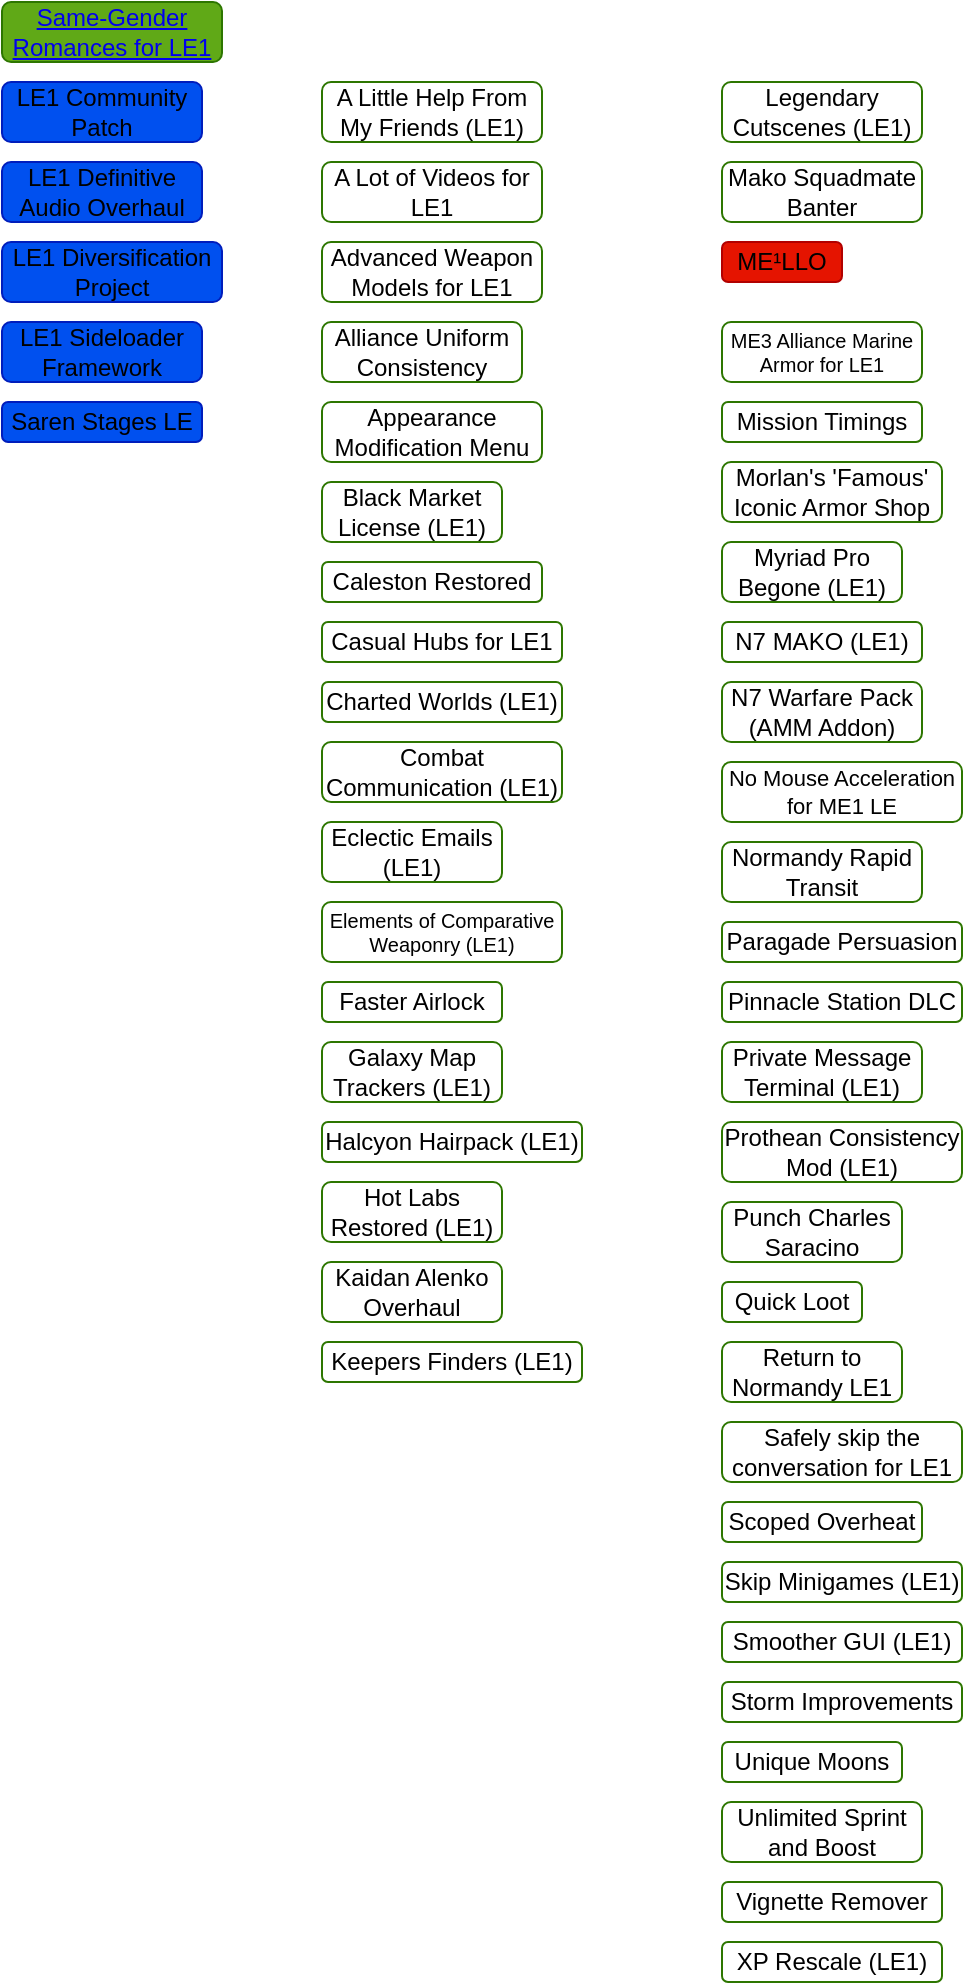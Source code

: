<mxfile version="26.1.0">
  <diagram name="Страница — 1" id="1QfvMjIt6kSm-26QrTTU">
    <mxGraphModel dx="879" dy="1161" grid="1" gridSize="10" guides="1" tooltips="1" connect="1" arrows="1" fold="1" page="1" pageScale="1" pageWidth="1654" pageHeight="1169" math="0" shadow="0">
      <root>
        <mxCell id="0" />
        <mxCell id="1" parent="0" />
        <mxCell id="XhbC9aTRr4sNY5ImtjRr-1" value="&lt;div&gt;&lt;a href=&quot;https://www.nexusmods.com/masseffectlegendaryedition/mods/564&quot;&gt;Same-Gender Romances for LE1&lt;/a&gt;&lt;/div&gt;" style="rounded=1;whiteSpace=wrap;html=1;fillColor=#60a917;fontColor=default;strokeColor=#2D7600;" vertex="1" parent="1">
          <mxGeometry x="160" y="40" width="110" height="30" as="geometry" />
        </mxCell>
        <mxCell id="XhbC9aTRr4sNY5ImtjRr-2" value="&lt;div&gt;LE1 Sideloader Framework&lt;/div&gt;" style="rounded=1;whiteSpace=wrap;html=1;fillColor=light-dark(#0050EF,#0050EF);fontColor=default;strokeColor=#001DBC;" vertex="1" parent="1">
          <mxGeometry x="160" y="200" width="100" height="30" as="geometry" />
        </mxCell>
        <mxCell id="XhbC9aTRr4sNY5ImtjRr-3" value="&lt;div&gt;LE1 Community Patch&lt;/div&gt;" style="rounded=1;whiteSpace=wrap;html=1;fillColor=light-dark(#0050EF,#0050EF);fontColor=default;strokeColor=#001DBC;" vertex="1" parent="1">
          <mxGeometry x="160" y="80" width="100" height="30" as="geometry" />
        </mxCell>
        <mxCell id="XhbC9aTRr4sNY5ImtjRr-4" value="&lt;div&gt;LE1 Diversification Project&lt;/div&gt;" style="rounded=1;whiteSpace=wrap;html=1;fillColor=light-dark(#0050EF,#0050EF);fontColor=default;strokeColor=#001DBC;" vertex="1" parent="1">
          <mxGeometry x="160" y="160" width="110" height="30" as="geometry" />
        </mxCell>
        <mxCell id="XhbC9aTRr4sNY5ImtjRr-5" value="LE1 Definitive Audio Overhaul" style="rounded=1;whiteSpace=wrap;html=1;fillColor=light-dark(#0050EF,#0050EF);fontColor=default;strokeColor=#001DBC;" vertex="1" parent="1">
          <mxGeometry x="160" y="120" width="100" height="30" as="geometry" />
        </mxCell>
        <mxCell id="XhbC9aTRr4sNY5ImtjRr-6" value="A Lot of Videos for LE1" style="rounded=1;whiteSpace=wrap;html=1;fillColor=none;fontColor=default;strokeColor=#2D7600;" vertex="1" parent="1">
          <mxGeometry x="320" y="120" width="110" height="30" as="geometry" />
        </mxCell>
        <mxCell id="XhbC9aTRr4sNY5ImtjRr-7" value="A Little Help From My Friends (LE1)" style="rounded=1;whiteSpace=wrap;html=1;fillColor=none;fontColor=default;strokeColor=#2D7600;" vertex="1" parent="1">
          <mxGeometry x="320" y="80" width="110" height="30" as="geometry" />
        </mxCell>
        <mxCell id="XhbC9aTRr4sNY5ImtjRr-8" value="Advanced Weapon Models for LE1" style="rounded=1;whiteSpace=wrap;html=1;fillColor=none;fontColor=default;strokeColor=#2D7600;" vertex="1" parent="1">
          <mxGeometry x="320" y="160" width="110" height="30" as="geometry" />
        </mxCell>
        <mxCell id="XhbC9aTRr4sNY5ImtjRr-9" value="Alliance Uniform Consistency" style="rounded=1;whiteSpace=wrap;html=1;fillColor=none;fontColor=default;strokeColor=#2D7600;" vertex="1" parent="1">
          <mxGeometry x="320" y="200" width="100" height="30" as="geometry" />
        </mxCell>
        <mxCell id="XhbC9aTRr4sNY5ImtjRr-10" value="Appearance Modification Menu" style="rounded=1;whiteSpace=wrap;html=1;fillColor=none;fontColor=default;strokeColor=#2D7600;" vertex="1" parent="1">
          <mxGeometry x="320" y="240" width="110" height="30" as="geometry" />
        </mxCell>
        <mxCell id="XhbC9aTRr4sNY5ImtjRr-11" value="Black Market License (LE1)" style="rounded=1;whiteSpace=wrap;html=1;fillColor=none;fontColor=default;strokeColor=#2D7600;" vertex="1" parent="1">
          <mxGeometry x="320" y="280" width="90" height="30" as="geometry" />
        </mxCell>
        <mxCell id="XhbC9aTRr4sNY5ImtjRr-12" value="Caleston Restored" style="rounded=1;whiteSpace=wrap;html=1;fillColor=none;fontColor=default;strokeColor=#2D7600;" vertex="1" parent="1">
          <mxGeometry x="320" y="320" width="110" height="20" as="geometry" />
        </mxCell>
        <mxCell id="XhbC9aTRr4sNY5ImtjRr-13" value="Casual Hubs for LE1" style="rounded=1;whiteSpace=wrap;html=1;fillColor=none;fontColor=default;strokeColor=#2D7600;" vertex="1" parent="1">
          <mxGeometry x="320" y="350" width="120" height="20" as="geometry" />
        </mxCell>
        <mxCell id="XhbC9aTRr4sNY5ImtjRr-14" value="Charted Worlds (LE1)" style="rounded=1;whiteSpace=wrap;html=1;fillColor=none;fontColor=default;strokeColor=#2D7600;" vertex="1" parent="1">
          <mxGeometry x="320" y="380" width="120" height="20" as="geometry" />
        </mxCell>
        <mxCell id="XhbC9aTRr4sNY5ImtjRr-15" value="Combat Communication (LE1)" style="rounded=1;whiteSpace=wrap;html=1;fillColor=none;fontColor=default;strokeColor=#2D7600;" vertex="1" parent="1">
          <mxGeometry x="320" y="410" width="120" height="30" as="geometry" />
        </mxCell>
        <mxCell id="XhbC9aTRr4sNY5ImtjRr-16" value="Eclectic Emails (LE1)" style="rounded=1;whiteSpace=wrap;html=1;fillColor=none;fontColor=default;strokeColor=#2D7600;" vertex="1" parent="1">
          <mxGeometry x="320" y="450" width="90" height="30" as="geometry" />
        </mxCell>
        <mxCell id="XhbC9aTRr4sNY5ImtjRr-17" value="Halcyon Hairpack (LE1)" style="rounded=1;whiteSpace=wrap;html=1;fillColor=none;fontColor=default;strokeColor=#2D7600;" vertex="1" parent="1">
          <mxGeometry x="320" y="600" width="130" height="20" as="geometry" />
        </mxCell>
        <mxCell id="XhbC9aTRr4sNY5ImtjRr-18" value="Elements of Comparative Weaponry (LE1)" style="rounded=1;whiteSpace=wrap;html=1;fillColor=none;fontColor=default;strokeColor=#2D7600;fontSize=10;" vertex="1" parent="1">
          <mxGeometry x="320" y="490" width="120" height="30" as="geometry" />
        </mxCell>
        <mxCell id="XhbC9aTRr4sNY5ImtjRr-19" value="Galaxy Map Trackers (LE1)" style="rounded=1;whiteSpace=wrap;html=1;fillColor=none;fontColor=default;strokeColor=#2D7600;" vertex="1" parent="1">
          <mxGeometry x="320" y="560" width="90" height="30" as="geometry" />
        </mxCell>
        <mxCell id="XhbC9aTRr4sNY5ImtjRr-20" value="Faster Airlock" style="rounded=1;whiteSpace=wrap;html=1;fillColor=none;fontColor=default;strokeColor=#2D7600;" vertex="1" parent="1">
          <mxGeometry x="320" y="530" width="90" height="20" as="geometry" />
        </mxCell>
        <mxCell id="XhbC9aTRr4sNY5ImtjRr-21" value="&lt;div&gt;Legendary Cutscenes (LE1)&lt;/div&gt;" style="rounded=1;whiteSpace=wrap;html=1;fillColor=none;fontColor=default;strokeColor=#2D7600;" vertex="1" parent="1">
          <mxGeometry x="520" y="80" width="100" height="30" as="geometry" />
        </mxCell>
        <mxCell id="XhbC9aTRr4sNY5ImtjRr-22" value="Hot Labs Restored (LE1)" style="rounded=1;whiteSpace=wrap;html=1;fillColor=none;fontColor=default;strokeColor=#2D7600;" vertex="1" parent="1">
          <mxGeometry x="320" y="630" width="90" height="30" as="geometry" />
        </mxCell>
        <mxCell id="XhbC9aTRr4sNY5ImtjRr-23" value="Keepers Finders (LE1)" style="rounded=1;whiteSpace=wrap;html=1;fillColor=none;fontColor=default;strokeColor=#2D7600;" vertex="1" parent="1">
          <mxGeometry x="320" y="710" width="130" height="20" as="geometry" />
        </mxCell>
        <mxCell id="XhbC9aTRr4sNY5ImtjRr-24" value="Kaidan Alenko Overhaul" style="rounded=1;whiteSpace=wrap;html=1;fillColor=none;fontColor=default;strokeColor=#2D7600;" vertex="1" parent="1">
          <mxGeometry x="320" y="670" width="90" height="30" as="geometry" />
        </mxCell>
        <mxCell id="XhbC9aTRr4sNY5ImtjRr-25" value="Mission Timings" style="rounded=1;whiteSpace=wrap;html=1;fillColor=none;fontColor=default;strokeColor=#2D7600;" vertex="1" parent="1">
          <mxGeometry x="520" y="240" width="100" height="20" as="geometry" />
        </mxCell>
        <mxCell id="XhbC9aTRr4sNY5ImtjRr-26" value="Mako Squadmate Banter" style="rounded=1;whiteSpace=wrap;html=1;fillColor=none;fontColor=default;strokeColor=#2D7600;" vertex="1" parent="1">
          <mxGeometry x="520" y="120" width="100" height="30" as="geometry" />
        </mxCell>
        <mxCell id="XhbC9aTRr4sNY5ImtjRr-27" value="ME3 Alliance Marine Armor for LE1" style="rounded=1;whiteSpace=wrap;html=1;fillColor=none;fontColor=default;strokeColor=#2D7600;fontSize=10;" vertex="1" parent="1">
          <mxGeometry x="520" y="200" width="100" height="30" as="geometry" />
        </mxCell>
        <mxCell id="XhbC9aTRr4sNY5ImtjRr-28" value="ME¹LLO" style="rounded=1;whiteSpace=wrap;html=1;fillColor=light-dark(#E51400,#E51400);fontColor=default;strokeColor=#B20000;fillStyle=auto;" vertex="1" parent="1">
          <mxGeometry x="520" y="160" width="60" height="20" as="geometry" />
        </mxCell>
        <mxCell id="XhbC9aTRr4sNY5ImtjRr-29" value="N7 Warfare Pack (AMM Addon)" style="rounded=1;whiteSpace=wrap;html=1;fillColor=none;fontColor=default;strokeColor=#2D7600;" vertex="1" parent="1">
          <mxGeometry x="520" y="380" width="100" height="30" as="geometry" />
        </mxCell>
        <mxCell id="XhbC9aTRr4sNY5ImtjRr-30" value="Morlan&#39;s &#39;Famous&#39; Iconic Armor Shop" style="rounded=1;whiteSpace=wrap;html=1;fillColor=none;fontColor=default;strokeColor=#2D7600;" vertex="1" parent="1">
          <mxGeometry x="520" y="270" width="110" height="30" as="geometry" />
        </mxCell>
        <mxCell id="XhbC9aTRr4sNY5ImtjRr-31" value="N7 MAKO (LE1)" style="rounded=1;whiteSpace=wrap;html=1;fillColor=none;fontColor=default;strokeColor=#2D7600;" vertex="1" parent="1">
          <mxGeometry x="520" y="350" width="100" height="20" as="geometry" />
        </mxCell>
        <mxCell id="XhbC9aTRr4sNY5ImtjRr-32" value="Myriad Pro Begone (LE1)" style="rounded=1;whiteSpace=wrap;html=1;fillColor=none;fontColor=default;strokeColor=#2D7600;" vertex="1" parent="1">
          <mxGeometry x="520" y="310" width="90" height="30" as="geometry" />
        </mxCell>
        <mxCell id="XhbC9aTRr4sNY5ImtjRr-33" value="Normandy Rapid Transit" style="rounded=1;whiteSpace=wrap;html=1;fillColor=none;fontColor=default;strokeColor=#2D7600;" vertex="1" parent="1">
          <mxGeometry x="520" y="460" width="100" height="30" as="geometry" />
        </mxCell>
        <mxCell id="XhbC9aTRr4sNY5ImtjRr-34" value="No Mouse Acceleration for ME1 LE" style="rounded=1;whiteSpace=wrap;html=1;fillColor=none;fontColor=default;strokeColor=#2D7600;fontSize=11;" vertex="1" parent="1">
          <mxGeometry x="520" y="420" width="120" height="30" as="geometry" />
        </mxCell>
        <mxCell id="XhbC9aTRr4sNY5ImtjRr-35" value="Prothean Consistency Mod (LE1)" style="rounded=1;whiteSpace=wrap;html=1;fillColor=none;fontColor=default;strokeColor=#2D7600;" vertex="1" parent="1">
          <mxGeometry x="520" y="600" width="120" height="30" as="geometry" />
        </mxCell>
        <mxCell id="XhbC9aTRr4sNY5ImtjRr-36" value="Paragade Persuasion" style="rounded=1;whiteSpace=wrap;html=1;fillColor=none;fontColor=default;strokeColor=#2D7600;" vertex="1" parent="1">
          <mxGeometry x="520" y="500" width="120" height="20" as="geometry" />
        </mxCell>
        <mxCell id="XhbC9aTRr4sNY5ImtjRr-37" value="Private Message Terminal (LE1)" style="rounded=1;whiteSpace=wrap;html=1;fillColor=none;fontColor=default;strokeColor=#2D7600;" vertex="1" parent="1">
          <mxGeometry x="520" y="560" width="100" height="30" as="geometry" />
        </mxCell>
        <mxCell id="XhbC9aTRr4sNY5ImtjRr-38" value="Pinnacle Station DLC" style="rounded=1;whiteSpace=wrap;html=1;fillColor=none;fontColor=default;strokeColor=#2D7600;" vertex="1" parent="1">
          <mxGeometry x="520" y="530" width="120" height="20" as="geometry" />
        </mxCell>
        <mxCell id="XhbC9aTRr4sNY5ImtjRr-39" value="Quick Loot" style="rounded=1;whiteSpace=wrap;html=1;fillColor=none;fontColor=default;strokeColor=#2D7600;" vertex="1" parent="1">
          <mxGeometry x="520" y="680" width="70" height="20" as="geometry" />
        </mxCell>
        <mxCell id="XhbC9aTRr4sNY5ImtjRr-40" value="Punch Charles Saracino" style="rounded=1;whiteSpace=wrap;html=1;fillColor=none;fontColor=default;strokeColor=#2D7600;" vertex="1" parent="1">
          <mxGeometry x="520" y="640" width="90" height="30" as="geometry" />
        </mxCell>
        <mxCell id="XhbC9aTRr4sNY5ImtjRr-41" value="Scoped Overheat" style="rounded=1;whiteSpace=wrap;html=1;fillColor=none;fontColor=default;strokeColor=#2D7600;" vertex="1" parent="1">
          <mxGeometry x="520" y="790" width="100" height="20" as="geometry" />
        </mxCell>
        <mxCell id="XhbC9aTRr4sNY5ImtjRr-42" value="Return to Normandy LE1" style="rounded=1;whiteSpace=wrap;html=1;fillColor=none;fontColor=default;strokeColor=#2D7600;" vertex="1" parent="1">
          <mxGeometry x="520" y="710" width="90" height="30" as="geometry" />
        </mxCell>
        <mxCell id="XhbC9aTRr4sNY5ImtjRr-43" value="Saren Stages LE" style="rounded=1;whiteSpace=wrap;html=1;fillColor=light-dark(#0050EF,#0050EF);fontColor=default;strokeColor=#001DBC;" vertex="1" parent="1">
          <mxGeometry x="160" y="240" width="100" height="20" as="geometry" />
        </mxCell>
        <mxCell id="XhbC9aTRr4sNY5ImtjRr-44" value="Safely skip the conversation for LE1" style="rounded=1;whiteSpace=wrap;html=1;fillColor=none;fontColor=default;strokeColor=#2D7600;" vertex="1" parent="1">
          <mxGeometry x="520" y="750" width="120" height="30" as="geometry" />
        </mxCell>
        <mxCell id="XhbC9aTRr4sNY5ImtjRr-45" value="Skip Minigames (LE1)" style="rounded=1;whiteSpace=wrap;html=1;fillColor=none;fontColor=default;strokeColor=#2D7600;" vertex="1" parent="1">
          <mxGeometry x="520" y="820" width="120" height="20" as="geometry" />
        </mxCell>
        <mxCell id="XhbC9aTRr4sNY5ImtjRr-46" value="Unlimited Sprint and Boost" style="rounded=1;whiteSpace=wrap;html=1;fillColor=none;fontColor=default;strokeColor=#2D7600;" vertex="1" parent="1">
          <mxGeometry x="520" y="940" width="100" height="30" as="geometry" />
        </mxCell>
        <mxCell id="XhbC9aTRr4sNY5ImtjRr-47" value="Smoother GUI (LE1)" style="rounded=1;whiteSpace=wrap;html=1;fillColor=none;fontColor=default;strokeColor=#2D7600;" vertex="1" parent="1">
          <mxGeometry x="520" y="850" width="120" height="20" as="geometry" />
        </mxCell>
        <mxCell id="XhbC9aTRr4sNY5ImtjRr-48" value="Unique Moons" style="rounded=1;whiteSpace=wrap;html=1;fillColor=none;fontColor=default;strokeColor=#2D7600;" vertex="1" parent="1">
          <mxGeometry x="520" y="910" width="90" height="20" as="geometry" />
        </mxCell>
        <mxCell id="XhbC9aTRr4sNY5ImtjRr-49" value="Storm Improvements" style="rounded=1;whiteSpace=wrap;html=1;fillColor=none;fontColor=default;strokeColor=#2D7600;" vertex="1" parent="1">
          <mxGeometry x="520" y="880" width="120" height="20" as="geometry" />
        </mxCell>
        <mxCell id="XhbC9aTRr4sNY5ImtjRr-50" value="Vignette Remover" style="rounded=1;whiteSpace=wrap;html=1;fillColor=none;fontColor=default;strokeColor=#2D7600;" vertex="1" parent="1">
          <mxGeometry x="520" y="980" width="110" height="20" as="geometry" />
        </mxCell>
        <mxCell id="XhbC9aTRr4sNY5ImtjRr-52" value="XP Rescale (LE1)" style="rounded=1;whiteSpace=wrap;html=1;fillColor=none;fontColor=default;strokeColor=#2D7600;" vertex="1" parent="1">
          <mxGeometry x="520" y="1010" width="110" height="20" as="geometry" />
        </mxCell>
      </root>
    </mxGraphModel>
  </diagram>
</mxfile>
